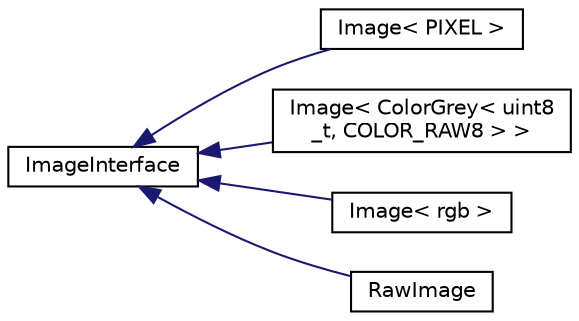 digraph "Graphical Class Hierarchy"
{
 // INTERACTIVE_SVG=YES
  edge [fontname="Helvetica",fontsize="10",labelfontname="Helvetica",labelfontsize="10"];
  node [fontname="Helvetica",fontsize="10",shape=record];
  rankdir="LR";
  Node1 [label="ImageInterface",height=0.2,width=0.4,color="black", fillcolor="white", style="filled",URL="$dc/dd6/class_image_interface.html"];
  Node1 -> Node2 [dir="back",color="midnightblue",fontsize="10",style="solid",fontname="Helvetica"];
  Node2 [label="Image\< PIXEL \>",height=0.2,width=0.4,color="black", fillcolor="white", style="filled",URL="$de/d73/class_image.html",tooltip="A template-based 2D raster-image class. "];
  Node1 -> Node3 [dir="back",color="midnightblue",fontsize="10",style="solid",fontname="Helvetica"];
  Node3 [label="Image\< ColorGrey\< uint8\l_t, COLOR_RAW8 \> \>",height=0.2,width=0.4,color="black", fillcolor="white", style="filled",URL="$de/d73/class_image.html"];
  Node1 -> Node4 [dir="back",color="midnightblue",fontsize="10",style="solid",fontname="Helvetica"];
  Node4 [label="Image\< rgb \>",height=0.2,width=0.4,color="black", fillcolor="white", style="filled",URL="$de/d73/class_image.html"];
  Node1 -> Node5 [dir="back",color="midnightblue",fontsize="10",style="solid",fontname="Helvetica"];
  Node5 [label="RawImage",height=0.2,width=0.4,color="black", fillcolor="white", style="filled",URL="$d0/d14/class_raw_image.html",tooltip="A class providing description and storage of raw image data. "];
}
